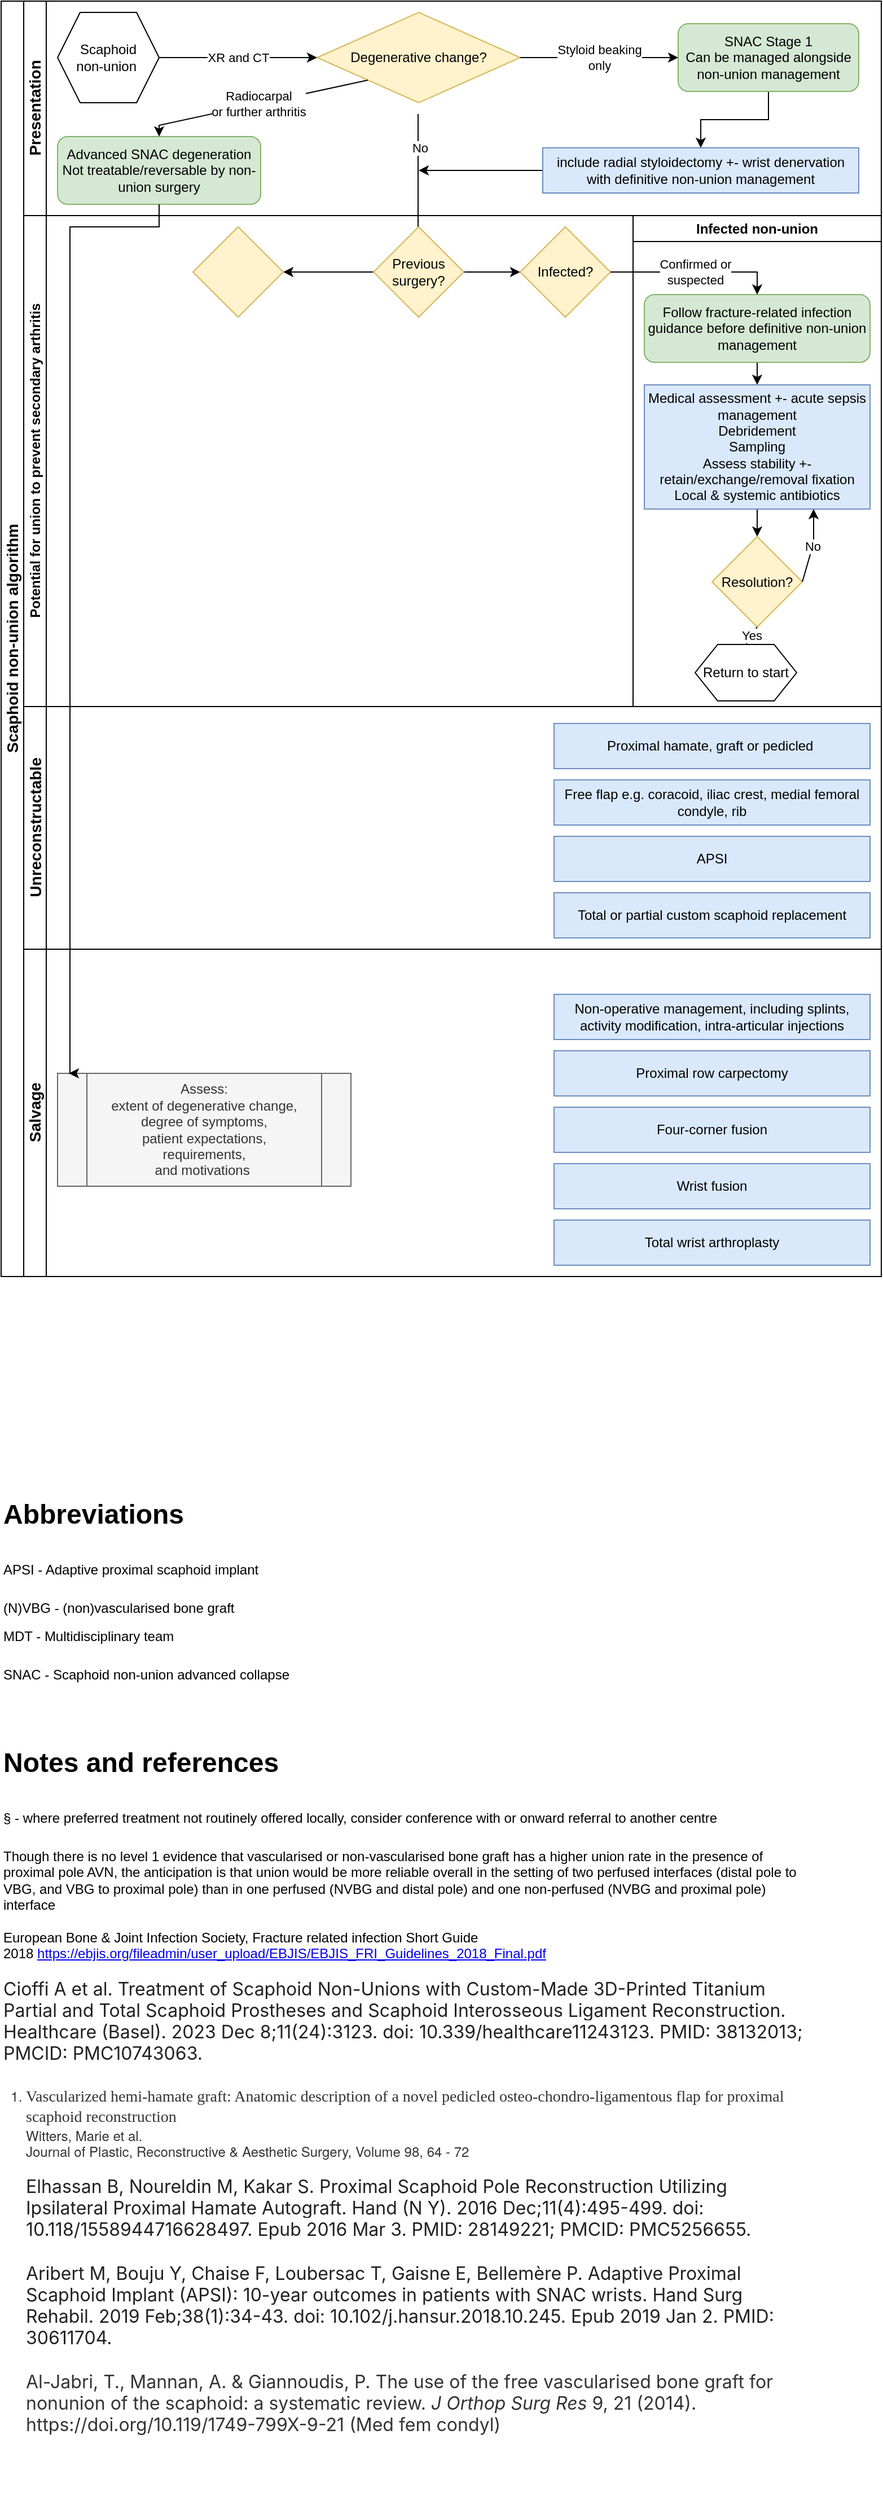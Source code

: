 <mxfile version="24.7.16">
  <diagram id="prtHgNgQTEPvFCAcTncT" name="Page-1">
    <mxGraphModel dx="905" dy="982" grid="1" gridSize="10" guides="1" tooltips="1" connect="1" arrows="1" fold="1" page="1" pageScale="1" pageWidth="827" pageHeight="1169" math="0" shadow="0">
      <root>
        <mxCell id="0" />
        <mxCell id="1" parent="0" />
        <mxCell id="dNxyNK7c78bLwvsdeMH5-19" value="Scaphoid non-union algorithm" style="swimlane;html=1;childLayout=stackLayout;resizeParent=1;resizeParentMax=0;horizontal=0;startSize=20;horizontalStack=0;fontSize=14;" parent="1" vertex="1">
          <mxGeometry x="40" y="40" width="780" height="1130" as="geometry" />
        </mxCell>
        <mxCell id="dNxyNK7c78bLwvsdeMH5-20" value="Presentation" style="swimlane;html=1;startSize=20;horizontal=0;fontSize=14;" parent="dNxyNK7c78bLwvsdeMH5-19" vertex="1">
          <mxGeometry x="20" width="760" height="190" as="geometry" />
        </mxCell>
        <mxCell id="KyIwBhKpUNpI25Vdc8Lh-61" value="Degenerative change?" style="rhombus;whiteSpace=wrap;html=1;fillColor=#fff2cc;strokeColor=#d6b656;" parent="dNxyNK7c78bLwvsdeMH5-20" vertex="1">
          <mxGeometry x="260" y="10" width="180" height="80" as="geometry" />
        </mxCell>
        <mxCell id="KyIwBhKpUNpI25Vdc8Lh-89" value="" style="edgeStyle=orthogonalEdgeStyle;rounded=0;orthogonalLoop=1;jettySize=auto;html=1;" parent="dNxyNK7c78bLwvsdeMH5-20" source="KyIwBhKpUNpI25Vdc8Lh-63" target="KyIwBhKpUNpI25Vdc8Lh-88" edge="1">
          <mxGeometry relative="1" as="geometry" />
        </mxCell>
        <mxCell id="KyIwBhKpUNpI25Vdc8Lh-63" value="SNAC Stage 1&lt;div&gt;Can be managed alongside non-union management&lt;/div&gt;" style="rounded=1;whiteSpace=wrap;html=1;fillColor=#d5e8d4;strokeColor=#82b366;" parent="dNxyNK7c78bLwvsdeMH5-20" vertex="1">
          <mxGeometry x="580" y="20" width="160" height="60" as="geometry" />
        </mxCell>
        <mxCell id="KyIwBhKpUNpI25Vdc8Lh-64" value="" style="endArrow=classic;html=1;rounded=0;entryX=0;entryY=0.5;entryDx=0;entryDy=0;exitX=1;exitY=0.5;exitDx=0;exitDy=0;" parent="dNxyNK7c78bLwvsdeMH5-20" source="KyIwBhKpUNpI25Vdc8Lh-61" target="KyIwBhKpUNpI25Vdc8Lh-63" edge="1">
          <mxGeometry relative="1" as="geometry">
            <mxPoint x="390" y="49.5" as="sourcePoint" />
            <mxPoint x="490" y="49.5" as="targetPoint" />
          </mxGeometry>
        </mxCell>
        <mxCell id="KyIwBhKpUNpI25Vdc8Lh-65" value="Styloid beaking&lt;div&gt;only&lt;/div&gt;" style="edgeLabel;resizable=0;html=1;;align=center;verticalAlign=middle;" parent="KyIwBhKpUNpI25Vdc8Lh-64" connectable="0" vertex="1">
          <mxGeometry relative="1" as="geometry" />
        </mxCell>
        <mxCell id="KyIwBhKpUNpI25Vdc8Lh-66" value="Scaphoid&lt;div&gt;non-union&amp;nbsp;&lt;/div&gt;" style="shape=hexagon;perimeter=hexagonPerimeter2;whiteSpace=wrap;html=1;fixedSize=1;" parent="dNxyNK7c78bLwvsdeMH5-20" vertex="1">
          <mxGeometry x="30" y="10" width="90" height="80" as="geometry" />
        </mxCell>
        <mxCell id="KyIwBhKpUNpI25Vdc8Lh-59" value="Advanced SNAC degeneration&lt;div&gt;Not treatable/reversable by non-union surgery&lt;/div&gt;" style="rounded=1;whiteSpace=wrap;html=1;fillColor=#d5e8d4;strokeColor=#82b366;" parent="dNxyNK7c78bLwvsdeMH5-20" vertex="1">
          <mxGeometry x="30" y="120" width="180" height="60" as="geometry" />
        </mxCell>
        <mxCell id="KyIwBhKpUNpI25Vdc8Lh-67" value="" style="endArrow=classic;html=1;rounded=0;exitX=0;exitY=1;exitDx=0;exitDy=0;entryX=0.5;entryY=0;entryDx=0;entryDy=0;" parent="dNxyNK7c78bLwvsdeMH5-20" source="KyIwBhKpUNpI25Vdc8Lh-61" target="KyIwBhKpUNpI25Vdc8Lh-59" edge="1">
          <mxGeometry relative="1" as="geometry">
            <mxPoint x="240" y="90" as="sourcePoint" />
            <mxPoint x="60" y="150" as="targetPoint" />
            <Array as="points">
              <mxPoint x="120" y="110" />
            </Array>
          </mxGeometry>
        </mxCell>
        <mxCell id="KyIwBhKpUNpI25Vdc8Lh-68" value="Radiocarpal&lt;div&gt;or further arthritis&lt;/div&gt;" style="edgeLabel;resizable=0;html=1;;align=center;verticalAlign=middle;" parent="KyIwBhKpUNpI25Vdc8Lh-67" connectable="0" vertex="1">
          <mxGeometry relative="1" as="geometry" />
        </mxCell>
        <mxCell id="KyIwBhKpUNpI25Vdc8Lh-69" value="" style="endArrow=classic;html=1;rounded=0;exitX=1;exitY=0.5;exitDx=0;exitDy=0;entryX=0;entryY=0.5;entryDx=0;entryDy=0;" parent="dNxyNK7c78bLwvsdeMH5-20" source="KyIwBhKpUNpI25Vdc8Lh-66" target="KyIwBhKpUNpI25Vdc8Lh-61" edge="1">
          <mxGeometry relative="1" as="geometry">
            <mxPoint x="130" y="49.5" as="sourcePoint" />
            <mxPoint x="230" y="49.5" as="targetPoint" />
          </mxGeometry>
        </mxCell>
        <mxCell id="KyIwBhKpUNpI25Vdc8Lh-70" value="XR and CT" style="edgeLabel;resizable=0;html=1;;align=center;verticalAlign=middle;" parent="KyIwBhKpUNpI25Vdc8Lh-69" connectable="0" vertex="1">
          <mxGeometry relative="1" as="geometry" />
        </mxCell>
        <mxCell id="GJUMKdBJynLQCOJIfzVS-9" style="edgeStyle=orthogonalEdgeStyle;rounded=0;orthogonalLoop=1;jettySize=auto;html=1;exitX=0;exitY=0.5;exitDx=0;exitDy=0;" edge="1" parent="dNxyNK7c78bLwvsdeMH5-20" source="KyIwBhKpUNpI25Vdc8Lh-88">
          <mxGeometry relative="1" as="geometry">
            <mxPoint x="350" y="150" as="targetPoint" />
          </mxGeometry>
        </mxCell>
        <mxCell id="KyIwBhKpUNpI25Vdc8Lh-88" value="include radial styloidectomy +- wrist denervation with definitive non-union management" style="rounded=0;whiteSpace=wrap;html=1;fontFamily=Helvetica;fontSize=12;align=center;fillColor=#dae8fc;strokeColor=#6c8ebf;" parent="dNxyNK7c78bLwvsdeMH5-20" vertex="1">
          <mxGeometry x="460" y="130" width="280" height="40" as="geometry" />
        </mxCell>
        <mxCell id="GJUMKdBJynLQCOJIfzVS-7" value="" style="endArrow=classic;html=1;rounded=0;exitX=0.5;exitY=1;exitDx=0;exitDy=0;" edge="1" parent="dNxyNK7c78bLwvsdeMH5-20">
          <mxGeometry relative="1" as="geometry">
            <mxPoint x="349.5" y="100" as="sourcePoint" />
            <mxPoint x="349.5" y="270" as="targetPoint" />
            <Array as="points">
              <mxPoint x="349.5" y="130" />
            </Array>
          </mxGeometry>
        </mxCell>
        <mxCell id="GJUMKdBJynLQCOJIfzVS-8" value="No" style="edgeLabel;resizable=0;html=1;;align=center;verticalAlign=middle;" connectable="0" vertex="1" parent="GJUMKdBJynLQCOJIfzVS-7">
          <mxGeometry relative="1" as="geometry">
            <mxPoint x="1" y="-55" as="offset" />
          </mxGeometry>
        </mxCell>
        <mxCell id="dNxyNK7c78bLwvsdeMH5-21" value="Potential for union to prevent secondary arthritis" style="swimlane;html=1;startSize=20;horizontal=0;" parent="dNxyNK7c78bLwvsdeMH5-19" vertex="1">
          <mxGeometry x="20" y="190" width="760" height="435" as="geometry" />
        </mxCell>
        <mxCell id="KyIwBhKpUNpI25Vdc8Lh-51" value="Infected non-union" style="swimlane;whiteSpace=wrap;html=1;" parent="dNxyNK7c78bLwvsdeMH5-21" vertex="1">
          <mxGeometry x="540" width="220" height="435" as="geometry" />
        </mxCell>
        <mxCell id="GJUMKdBJynLQCOJIfzVS-12" style="edgeStyle=orthogonalEdgeStyle;rounded=0;orthogonalLoop=1;jettySize=auto;html=1;exitX=0.5;exitY=1;exitDx=0;exitDy=0;entryX=0.5;entryY=0;entryDx=0;entryDy=0;" edge="1" parent="KyIwBhKpUNpI25Vdc8Lh-51" source="GJUMKdBJynLQCOJIfzVS-5" target="GJUMKdBJynLQCOJIfzVS-6">
          <mxGeometry relative="1" as="geometry" />
        </mxCell>
        <mxCell id="GJUMKdBJynLQCOJIfzVS-5" value="Follow fracture-related infection guidance before definitive non-union management" style="rounded=1;whiteSpace=wrap;html=1;fillColor=#d5e8d4;strokeColor=#82b366;" vertex="1" parent="KyIwBhKpUNpI25Vdc8Lh-51">
          <mxGeometry x="10" y="70" width="200" height="60" as="geometry" />
        </mxCell>
        <mxCell id="GJUMKdBJynLQCOJIfzVS-14" value="" style="edgeStyle=orthogonalEdgeStyle;rounded=0;orthogonalLoop=1;jettySize=auto;html=1;" edge="1" parent="KyIwBhKpUNpI25Vdc8Lh-51" source="GJUMKdBJynLQCOJIfzVS-6" target="GJUMKdBJynLQCOJIfzVS-13">
          <mxGeometry relative="1" as="geometry" />
        </mxCell>
        <mxCell id="GJUMKdBJynLQCOJIfzVS-6" value="Medical assessment +- acute sepsis management&lt;div&gt;Debridement&lt;/div&gt;&lt;div&gt;Sampling&lt;/div&gt;&lt;div&gt;Assess stability +- retain/exchange/removal fixation&lt;/div&gt;&lt;div&gt;Local &amp;amp; systemic antibiotics&lt;/div&gt;" style="rounded=0;whiteSpace=wrap;html=1;fontFamily=Helvetica;fontSize=12;align=center;fillColor=#dae8fc;strokeColor=#6c8ebf;" vertex="1" parent="KyIwBhKpUNpI25Vdc8Lh-51">
          <mxGeometry x="10" y="150" width="200" height="110" as="geometry" />
        </mxCell>
        <mxCell id="GJUMKdBJynLQCOJIfzVS-13" value="Resolution?" style="rhombus;whiteSpace=wrap;html=1;fillColor=#fff2cc;strokeColor=#d6b656;rounded=0;" vertex="1" parent="KyIwBhKpUNpI25Vdc8Lh-51">
          <mxGeometry x="70" y="284.5" width="80" height="80" as="geometry" />
        </mxCell>
        <mxCell id="GJUMKdBJynLQCOJIfzVS-15" value="" style="endArrow=classic;html=1;rounded=0;exitX=1;exitY=0.5;exitDx=0;exitDy=0;entryX=0.75;entryY=1;entryDx=0;entryDy=0;" edge="1" parent="KyIwBhKpUNpI25Vdc8Lh-51" source="GJUMKdBJynLQCOJIfzVS-13" target="GJUMKdBJynLQCOJIfzVS-6">
          <mxGeometry relative="1" as="geometry">
            <mxPoint x="170" y="320" as="sourcePoint" />
            <mxPoint x="270" y="320" as="targetPoint" />
            <Array as="points">
              <mxPoint x="160" y="290" />
            </Array>
          </mxGeometry>
        </mxCell>
        <mxCell id="GJUMKdBJynLQCOJIfzVS-16" value="No" style="edgeLabel;resizable=0;html=1;;align=center;verticalAlign=middle;" connectable="0" vertex="1" parent="GJUMKdBJynLQCOJIfzVS-15">
          <mxGeometry relative="1" as="geometry" />
        </mxCell>
        <mxCell id="GJUMKdBJynLQCOJIfzVS-17" value="Return to start" style="shape=hexagon;perimeter=hexagonPerimeter2;whiteSpace=wrap;html=1;fixedSize=1;" vertex="1" parent="KyIwBhKpUNpI25Vdc8Lh-51">
          <mxGeometry x="55" y="380" width="90" height="50" as="geometry" />
        </mxCell>
        <mxCell id="GJUMKdBJynLQCOJIfzVS-20" value="" style="endArrow=classic;html=1;rounded=0;exitX=0.5;exitY=1;exitDx=0;exitDy=0;entryX=0.5;entryY=0;entryDx=0;entryDy=0;" edge="1" parent="KyIwBhKpUNpI25Vdc8Lh-51" source="GJUMKdBJynLQCOJIfzVS-13" target="GJUMKdBJynLQCOJIfzVS-17">
          <mxGeometry relative="1" as="geometry">
            <mxPoint x="-240" y="340" as="sourcePoint" />
            <mxPoint x="-140" y="340" as="targetPoint" />
          </mxGeometry>
        </mxCell>
        <mxCell id="GJUMKdBJynLQCOJIfzVS-21" value="Yes" style="edgeLabel;resizable=0;html=1;;align=center;verticalAlign=middle;" connectable="0" vertex="1" parent="GJUMKdBJynLQCOJIfzVS-20">
          <mxGeometry relative="1" as="geometry" />
        </mxCell>
        <mxCell id="GJUMKdBJynLQCOJIfzVS-4" value="" style="edgeStyle=orthogonalEdgeStyle;rounded=0;orthogonalLoop=1;jettySize=auto;html=1;" edge="1" parent="dNxyNK7c78bLwvsdeMH5-21" source="GJUMKdBJynLQCOJIfzVS-1" target="GJUMKdBJynLQCOJIfzVS-3">
          <mxGeometry relative="1" as="geometry" />
        </mxCell>
        <mxCell id="GJUMKdBJynLQCOJIfzVS-23" value="" style="edgeStyle=orthogonalEdgeStyle;rounded=0;orthogonalLoop=1;jettySize=auto;html=1;" edge="1" parent="dNxyNK7c78bLwvsdeMH5-21" source="GJUMKdBJynLQCOJIfzVS-1" target="GJUMKdBJynLQCOJIfzVS-22">
          <mxGeometry relative="1" as="geometry" />
        </mxCell>
        <mxCell id="GJUMKdBJynLQCOJIfzVS-1" value="Previous surgery?" style="rhombus;whiteSpace=wrap;html=1;fillColor=#fff2cc;strokeColor=#d6b656;" vertex="1" parent="dNxyNK7c78bLwvsdeMH5-21">
          <mxGeometry x="310" y="10" width="80" height="80" as="geometry" />
        </mxCell>
        <mxCell id="GJUMKdBJynLQCOJIfzVS-3" value="Infected?" style="rhombus;whiteSpace=wrap;html=1;fillColor=#fff2cc;strokeColor=#d6b656;" vertex="1" parent="dNxyNK7c78bLwvsdeMH5-21">
          <mxGeometry x="440" y="10" width="80" height="80" as="geometry" />
        </mxCell>
        <mxCell id="GJUMKdBJynLQCOJIfzVS-10" value="" style="endArrow=classic;html=1;rounded=0;exitX=1;exitY=0.5;exitDx=0;exitDy=0;entryX=0.5;entryY=0;entryDx=0;entryDy=0;" edge="1" parent="dNxyNK7c78bLwvsdeMH5-21" source="GJUMKdBJynLQCOJIfzVS-3" target="GJUMKdBJynLQCOJIfzVS-5">
          <mxGeometry relative="1" as="geometry">
            <mxPoint x="300" y="150" as="sourcePoint" />
            <mxPoint x="400" y="150" as="targetPoint" />
            <Array as="points">
              <mxPoint x="650" y="50" />
            </Array>
          </mxGeometry>
        </mxCell>
        <mxCell id="GJUMKdBJynLQCOJIfzVS-11" value="Confirmed or&lt;div&gt;suspected&lt;/div&gt;" style="edgeLabel;resizable=0;html=1;;align=center;verticalAlign=middle;" connectable="0" vertex="1" parent="GJUMKdBJynLQCOJIfzVS-10">
          <mxGeometry relative="1" as="geometry" />
        </mxCell>
        <mxCell id="GJUMKdBJynLQCOJIfzVS-22" value="" style="rhombus;whiteSpace=wrap;html=1;fillColor=#fff2cc;strokeColor=#d6b656;" vertex="1" parent="dNxyNK7c78bLwvsdeMH5-21">
          <mxGeometry x="150" y="10" width="80" height="80" as="geometry" />
        </mxCell>
        <mxCell id="dNxyNK7c78bLwvsdeMH5-22" value="Unreconstructable" style="swimlane;html=1;startSize=20;horizontal=0;fontSize=14;" parent="dNxyNK7c78bLwvsdeMH5-19" vertex="1">
          <mxGeometry x="20" y="625" width="760" height="215" as="geometry">
            <mxRectangle x="20" y="320" width="670" height="30" as="alternateBounds" />
          </mxGeometry>
        </mxCell>
        <mxCell id="KyIwBhKpUNpI25Vdc8Lh-74" value="Total or partial custom scaphoid replacement" style="rounded=0;whiteSpace=wrap;html=1;fontFamily=Helvetica;fontSize=12;align=center;fillColor=#dae8fc;strokeColor=#6c8ebf;" parent="dNxyNK7c78bLwvsdeMH5-22" vertex="1">
          <mxGeometry x="470" y="165" width="280" height="40" as="geometry" />
        </mxCell>
        <mxCell id="KyIwBhKpUNpI25Vdc8Lh-75" value="APSI" style="rounded=0;whiteSpace=wrap;html=1;fontFamily=Helvetica;fontSize=12;align=center;fillColor=#dae8fc;strokeColor=#6c8ebf;" parent="dNxyNK7c78bLwvsdeMH5-22" vertex="1">
          <mxGeometry x="470" y="115" width="280" height="40" as="geometry" />
        </mxCell>
        <mxCell id="KyIwBhKpUNpI25Vdc8Lh-76" value="Free flap e.g. coracoid, iliac crest, medial femoral condyle, rib" style="rounded=0;whiteSpace=wrap;html=1;fontFamily=Helvetica;fontSize=12;align=center;fillColor=#dae8fc;strokeColor=#6c8ebf;" parent="dNxyNK7c78bLwvsdeMH5-22" vertex="1">
          <mxGeometry x="470" y="65" width="280" height="40" as="geometry" />
        </mxCell>
        <mxCell id="KyIwBhKpUNpI25Vdc8Lh-78" value="Proximal hamate, graft or pedicled&amp;nbsp;" style="rounded=0;whiteSpace=wrap;html=1;fontFamily=Helvetica;fontSize=12;align=center;fillColor=#dae8fc;strokeColor=#6c8ebf;" parent="dNxyNK7c78bLwvsdeMH5-22" vertex="1">
          <mxGeometry x="470" y="15" width="280" height="40" as="geometry" />
        </mxCell>
        <mxCell id="KyIwBhKpUNpI25Vdc8Lh-34" value="Salvage" style="swimlane;html=1;startSize=20;horizontal=0;fontSize=14;" parent="dNxyNK7c78bLwvsdeMH5-19" vertex="1">
          <mxGeometry x="20" y="840" width="760" height="290" as="geometry">
            <mxRectangle x="20" y="240" width="430" height="30" as="alternateBounds" />
          </mxGeometry>
        </mxCell>
        <mxCell id="KyIwBhKpUNpI25Vdc8Lh-36" value="Non-operative management, including splints, activity modification, intra-articular injections" style="rounded=0;whiteSpace=wrap;html=1;fontFamily=Helvetica;fontSize=12;align=center;fillColor=#dae8fc;strokeColor=#6c8ebf;" parent="KyIwBhKpUNpI25Vdc8Lh-34" vertex="1">
          <mxGeometry x="470" y="40" width="280" height="40" as="geometry" />
        </mxCell>
        <mxCell id="KyIwBhKpUNpI25Vdc8Lh-54" value="Assess:&lt;div&gt;extent of degenerative change,&lt;/div&gt;&lt;div&gt;degree of symptoms,&lt;/div&gt;&lt;div&gt;patient expectations,&lt;/div&gt;&lt;div&gt;requirements,&lt;/div&gt;&lt;div&gt;and motivations&amp;nbsp;&lt;/div&gt;" style="shape=process;whiteSpace=wrap;html=1;backgroundOutline=1;fillColor=#f5f5f5;fontColor=#333333;strokeColor=#666666;" parent="KyIwBhKpUNpI25Vdc8Lh-34" vertex="1">
          <mxGeometry x="30" y="110" width="260" height="100" as="geometry" />
        </mxCell>
        <mxCell id="KyIwBhKpUNpI25Vdc8Lh-55" value="Proximal row carpectomy" style="rounded=0;whiteSpace=wrap;html=1;fontFamily=Helvetica;fontSize=12;align=center;fillColor=#dae8fc;strokeColor=#6c8ebf;" parent="KyIwBhKpUNpI25Vdc8Lh-34" vertex="1">
          <mxGeometry x="470" y="90" width="280" height="40" as="geometry" />
        </mxCell>
        <mxCell id="KyIwBhKpUNpI25Vdc8Lh-56" value="Four-corner fusion" style="rounded=0;whiteSpace=wrap;html=1;fontFamily=Helvetica;fontSize=12;align=center;fillColor=#dae8fc;strokeColor=#6c8ebf;" parent="KyIwBhKpUNpI25Vdc8Lh-34" vertex="1">
          <mxGeometry x="470" y="140" width="280" height="40" as="geometry" />
        </mxCell>
        <mxCell id="KyIwBhKpUNpI25Vdc8Lh-57" value="Total wrist arthroplasty" style="rounded=0;whiteSpace=wrap;html=1;fontFamily=Helvetica;fontSize=12;align=center;fillColor=#dae8fc;strokeColor=#6c8ebf;" parent="KyIwBhKpUNpI25Vdc8Lh-34" vertex="1">
          <mxGeometry x="470" y="240" width="280" height="40" as="geometry" />
        </mxCell>
        <mxCell id="KyIwBhKpUNpI25Vdc8Lh-58" value="Wrist fusion" style="rounded=0;whiteSpace=wrap;html=1;fontFamily=Helvetica;fontSize=12;align=center;fillColor=#dae8fc;strokeColor=#6c8ebf;" parent="KyIwBhKpUNpI25Vdc8Lh-34" vertex="1">
          <mxGeometry x="470" y="190" width="280" height="40" as="geometry" />
        </mxCell>
        <mxCell id="KyIwBhKpUNpI25Vdc8Lh-73" style="edgeStyle=orthogonalEdgeStyle;rounded=0;orthogonalLoop=1;jettySize=auto;html=1;entryX=0;entryY=0;entryDx=0;entryDy=0;exitX=0.5;exitY=1;exitDx=0;exitDy=0;" parent="KyIwBhKpUNpI25Vdc8Lh-34" source="KyIwBhKpUNpI25Vdc8Lh-59" edge="1">
          <mxGeometry relative="1" as="geometry">
            <mxPoint x="40" y="-560" as="sourcePoint" />
            <mxPoint x="40" y="110" as="targetPoint" />
            <Array as="points">
              <mxPoint x="120" y="-640" />
              <mxPoint x="41" y="-640" />
            </Array>
          </mxGeometry>
        </mxCell>
        <mxCell id="GJUMKdBJynLQCOJIfzVS-18" value="&lt;h1 style=&quot;margin-top: 0px;&quot;&gt;Abbreviations&lt;/h1&gt;&lt;h1 style=&quot;margin-top: 0px;&quot;&gt;&lt;span style=&quot;font-size: 12px; font-weight: normal;&quot;&gt;APSI - Adaptive proximal scaphoid implant&lt;/span&gt;&lt;/h1&gt;&lt;div&gt;&lt;span style=&quot;font-size: 12px; font-weight: normal;&quot;&gt;(N)VBG - (non)vascularised bone graft&amp;nbsp;&lt;/span&gt;&lt;/div&gt;&lt;h1 style=&quot;margin-top: 0px;&quot;&gt;&lt;span style=&quot;font-size: 12px; font-weight: normal;&quot;&gt;MDT - Multidisciplinary team&lt;/span&gt;&lt;/h1&gt;&lt;div&gt;&lt;span style=&quot;font-size: 12px; font-weight: normal;&quot;&gt;SNAC - Scaphoid non-union advanced collapse&lt;/span&gt;&lt;/div&gt;" style="text;html=1;whiteSpace=wrap;overflow=hidden;rounded=0;" vertex="1" parent="1">
          <mxGeometry x="40" y="1360" width="470" height="200" as="geometry" />
        </mxCell>
        <mxCell id="GJUMKdBJynLQCOJIfzVS-19" value="&lt;h1 style=&quot;margin-top: 0px;&quot;&gt;Notes and references&lt;/h1&gt;&lt;h1 style=&quot;margin-top: 0px;&quot;&gt;&lt;span style=&quot;font-size: 12px; font-weight: 400;&quot;&gt;§ - where preferred treatment not routinely offered locally, consider conference with or onward referral to another centre&lt;/span&gt;&lt;/h1&gt;&lt;div&gt;Though there is no level 1 evidence that vascularised or non-vascularised bone graft has a higher union rate in the presence of proximal pole AVN, the anticipation is that union would be more reliable overall in the setting of two perfused interfaces (distal pole to VBG, and VBG to proximal pole) than in one perfused (NVBG and distal pole) and one non-perfused (NVBG and proximal pole) interface&amp;nbsp;&lt;/div&gt;&lt;div&gt;&lt;span style=&quot;font-size: 12px; font-weight: 400;&quot;&gt;&lt;br&gt;&lt;/span&gt;&lt;/div&gt;&lt;div&gt;European Bone &amp;amp; Joint Infection Society, Fracture related infection Short Guide 2018&amp;nbsp;&lt;a href=&quot;https://ebjis.org/fileadmin/user_upload/EBJIS/EBJIS_FRI_Guidelines_2018_Final.pdf&quot;&gt;https://ebjis.org/fileadmin/user_upload/EBJIS/EBJIS_FRI_Guidelines_2018_Final.pdf&lt;/a&gt;&lt;br&gt;&lt;/div&gt;&lt;div&gt;&lt;br&gt;&lt;/div&gt;&lt;div&gt;&lt;span style=&quot;font-size: 16px; caret-color: rgb(33, 33, 33); color: rgb(33, 33, 33); font-family: BlinkMacSystemFont, -apple-system, &amp;quot;Segoe UI&amp;quot;, Roboto, Oxygen, Ubuntu, Cantarell, &amp;quot;Fira Sans&amp;quot;, &amp;quot;Droid Sans&amp;quot;, &amp;quot;Helvetica Neue&amp;quot;, sans-serif; background-color: rgb(255, 255, 255);&quot;&gt;Cioffi A et al. Treatment of Scaphoid Non-Unions with Custom-Made 3D-Printed Titanium Partial and Total Scaphoid Prostheses and Scaphoid Interosseous Ligament Reconstruction. Healthcare (Basel). 2023 Dec 8;11(24):3123. doi: 10.339/healthcare11243123. PMID: 38132013; PMCID: PMC10743063.&lt;/span&gt;&lt;br&gt;&lt;/div&gt;&lt;div&gt;&lt;span style=&quot;font-size: 16px; caret-color: rgb(33, 33, 33); color: rgb(33, 33, 33); font-family: BlinkMacSystemFont, -apple-system, &amp;quot;Segoe UI&amp;quot;, Roboto, Oxygen, Ubuntu, Cantarell, &amp;quot;Fira Sans&amp;quot;, &amp;quot;Droid Sans&amp;quot;, &amp;quot;Helvetica Neue&amp;quot;, sans-serif; background-color: rgb(255, 255, 255);&quot;&gt;&lt;br&gt;&lt;/span&gt;&lt;/div&gt;&lt;div&gt;&lt;ol style=&quot;margin: 0px 0px 0px 20px; padding: 0px; caret-color: rgb(51, 51, 51); color: rgb(51, 51, 51); font-family: &amp;quot;Helvetica Neue&amp;quot;, Helvetica, Arial, sans-serif;&quot; id=&quot;downloadCitList&quot;&gt;&lt;li&gt;&lt;h4 style=&quot;margin: 0px; font-weight: normal; line-height: 18px; font-size: 14px; text-rendering: optimizelegibility; font-family: Georgia, serif;&quot;&gt;Vascularized hemi-hamate graft: Anatomic description of a novel pedicled osteo-chondro-ligamentous flap for proximal scaphoid reconstruction&lt;/h4&gt;&lt;div&gt;Witters, Marie et al.&lt;/div&gt;&lt;div&gt;Journal of Plastic, Reconstructive &amp;amp; Aesthetic Surgery, Volume 98, 64 - 72&lt;/div&gt;&lt;div&gt;&lt;br&gt;&lt;/div&gt;&lt;div&gt;&lt;span style=&quot;font-size: 16px; caret-color: rgb(33, 33, 33); color: rgb(33, 33, 33); font-family: BlinkMacSystemFont, -apple-system, &amp;quot;Segoe UI&amp;quot;, Roboto, Oxygen, Ubuntu, Cantarell, &amp;quot;Fira Sans&amp;quot;, &amp;quot;Droid Sans&amp;quot;, &amp;quot;Helvetica Neue&amp;quot;, sans-serif; background-color: rgb(255, 255, 255);&quot;&gt;Elhassan B, Noureldin M, Kakar S. Proximal Scaphoid Pole Reconstruction Utilizing Ipsilateral Proximal Hamate Autograft. Hand (N Y). 2016 Dec;11(4):495-499. doi: 10.118/1558944716628497. Epub 2016 Mar 3. PMID: 28149221; PMCID: PMC5256655.&lt;/span&gt;&lt;br&gt;&lt;/div&gt;&lt;div&gt;&lt;span style=&quot;font-size: 16px; caret-color: rgb(33, 33, 33); color: rgb(33, 33, 33); font-family: BlinkMacSystemFont, -apple-system, &amp;quot;Segoe UI&amp;quot;, Roboto, Oxygen, Ubuntu, Cantarell, &amp;quot;Fira Sans&amp;quot;, &amp;quot;Droid Sans&amp;quot;, &amp;quot;Helvetica Neue&amp;quot;, sans-serif; background-color: rgb(255, 255, 255);&quot;&gt;&lt;br&gt;&lt;/span&gt;&lt;/div&gt;&lt;div&gt;&lt;span style=&quot;font-size: 16px; caret-color: rgb(33, 33, 33); color: rgb(33, 33, 33); font-family: BlinkMacSystemFont, -apple-system, &amp;quot;Segoe UI&amp;quot;, Roboto, Oxygen, Ubuntu, Cantarell, &amp;quot;Fira Sans&amp;quot;, &amp;quot;Droid Sans&amp;quot;, &amp;quot;Helvetica Neue&amp;quot;, sans-serif; background-color: rgb(255, 255, 255);&quot;&gt;Aribert M, Bouju Y, Chaise F, Loubersac T, Gaisne E, Bellemère P. Adaptive Proximal Scaphoid Implant (APSI): 10-year outcomes in patients with SNAC wrists. Hand Surg Rehabil. 2019 Feb;38(1):34-43. doi: 10.102/j.hansur.2018.10.245. Epub 2019 Jan 2. PMID: 30611704.&lt;br&gt;&lt;/span&gt;&lt;/div&gt;&lt;div&gt;&lt;span style=&quot;font-size: 16px; caret-color: rgb(33, 33, 33); color: rgb(33, 33, 33); font-family: BlinkMacSystemFont, -apple-system, &amp;quot;Segoe UI&amp;quot;, Roboto, Oxygen, Ubuntu, Cantarell, &amp;quot;Fira Sans&amp;quot;, &amp;quot;Droid Sans&amp;quot;, &amp;quot;Helvetica Neue&amp;quot;, sans-serif; background-color: rgb(255, 255, 255);&quot;&gt;&lt;br&gt;&lt;/span&gt;&lt;/div&gt;&lt;div&gt;&lt;span style=&quot;font-size: 16px; caret-color: rgb(33, 33, 33); color: rgb(33, 33, 33); font-family: BlinkMacSystemFont, -apple-system, &amp;quot;Segoe UI&amp;quot;, Roboto, Oxygen, Ubuntu, Cantarell, &amp;quot;Fira Sans&amp;quot;, &amp;quot;Droid Sans&amp;quot;, &amp;quot;Helvetica Neue&amp;quot;, sans-serif; background-color: rgb(255, 255, 255);&quot;&gt;&lt;span style=&quot;caret-color: rgb(51, 51, 51); color: rgb(51, 51, 51); font-family: -apple-system, BlinkMacSystemFont, &amp;quot;Segoe UI&amp;quot;, Roboto, Oxygen-Sans, Ubuntu, Cantarell, &amp;quot;Helvetica Neue&amp;quot;, sans-serif;&quot;&gt;Al-Jabri, T., Mannan, A. &amp;amp; Giannoudis, P. The use of the free vascularised bone graft for nonunion of the scaphoid: a systematic review.&amp;nbsp;&lt;/span&gt;&lt;i style=&quot;margin: 0px; box-sizing: inherit; caret-color: rgb(51, 51, 51); color: rgb(51, 51, 51); font-family: -apple-system, BlinkMacSystemFont, &amp;quot;Segoe UI&amp;quot;, Roboto, Oxygen-Sans, Ubuntu, Cantarell, &amp;quot;Helvetica Neue&amp;quot;, sans-serif;&quot;&gt;J Orthop Surg Res&lt;/i&gt;&lt;span style=&quot;caret-color: rgb(51, 51, 51); color: rgb(51, 51, 51); font-family: -apple-system, BlinkMacSystemFont, &amp;quot;Segoe UI&amp;quot;, Roboto, Oxygen-Sans, Ubuntu, Cantarell, &amp;quot;Helvetica Neue&amp;quot;, sans-serif;&quot;&gt;&amp;nbsp;&lt;/span&gt;&lt;span style=&quot;margin: 0px; box-sizing: inherit; caret-color: rgb(51, 51, 51); color: rgb(51, 51, 51); font-family: -apple-system, BlinkMacSystemFont, &amp;quot;Segoe UI&amp;quot;, Roboto, Oxygen-Sans, Ubuntu, Cantarell, &amp;quot;Helvetica Neue&amp;quot;, sans-serif;&quot;&gt;9&lt;/span&gt;&lt;span style=&quot;caret-color: rgb(51, 51, 51); color: rgb(51, 51, 51); font-family: -apple-system, BlinkMacSystemFont, &amp;quot;Segoe UI&amp;quot;, Roboto, Oxygen-Sans, Ubuntu, Cantarell, &amp;quot;Helvetica Neue&amp;quot;, sans-serif;&quot;&gt;, 21 (2014). https://doi.org/10.119/1749-799X-9-21 (Med fem condyl)&lt;/span&gt;&lt;br&gt;&lt;/span&gt;&lt;/div&gt;&lt;/li&gt;&lt;/ol&gt;&lt;/div&gt;&lt;div&gt;&lt;span style=&quot;font-size: 16px; caret-color: rgb(33, 33, 33); color: rgb(33, 33, 33); font-family: BlinkMacSystemFont, -apple-system, &amp;quot;Segoe UI&amp;quot;, Roboto, Oxygen, Ubuntu, Cantarell, &amp;quot;Fira Sans&amp;quot;, &amp;quot;Droid Sans&amp;quot;, &amp;quot;Helvetica Neue&amp;quot;, sans-serif; background-color: rgb(255, 255, 255);&quot;&gt;&lt;br&gt;&lt;/span&gt;&lt;/div&gt;&lt;div&gt;&lt;span style=&quot;font-size: 16px; caret-color: rgb(33, 33, 33); color: rgb(33, 33, 33); font-family: BlinkMacSystemFont, -apple-system, &amp;quot;Segoe UI&amp;quot;, Roboto, Oxygen, Ubuntu, Cantarell, &amp;quot;Fira Sans&amp;quot;, &amp;quot;Droid Sans&amp;quot;, &amp;quot;Helvetica Neue&amp;quot;, sans-serif; background-color: rgb(255, 255, 255);&quot;&gt;&lt;br&gt;&lt;/span&gt;&lt;/div&gt;" style="text;html=1;whiteSpace=wrap;overflow=hidden;rounded=0;" vertex="1" parent="1">
          <mxGeometry x="40" y="1580" width="720" height="670" as="geometry" />
        </mxCell>
      </root>
    </mxGraphModel>
  </diagram>
</mxfile>
